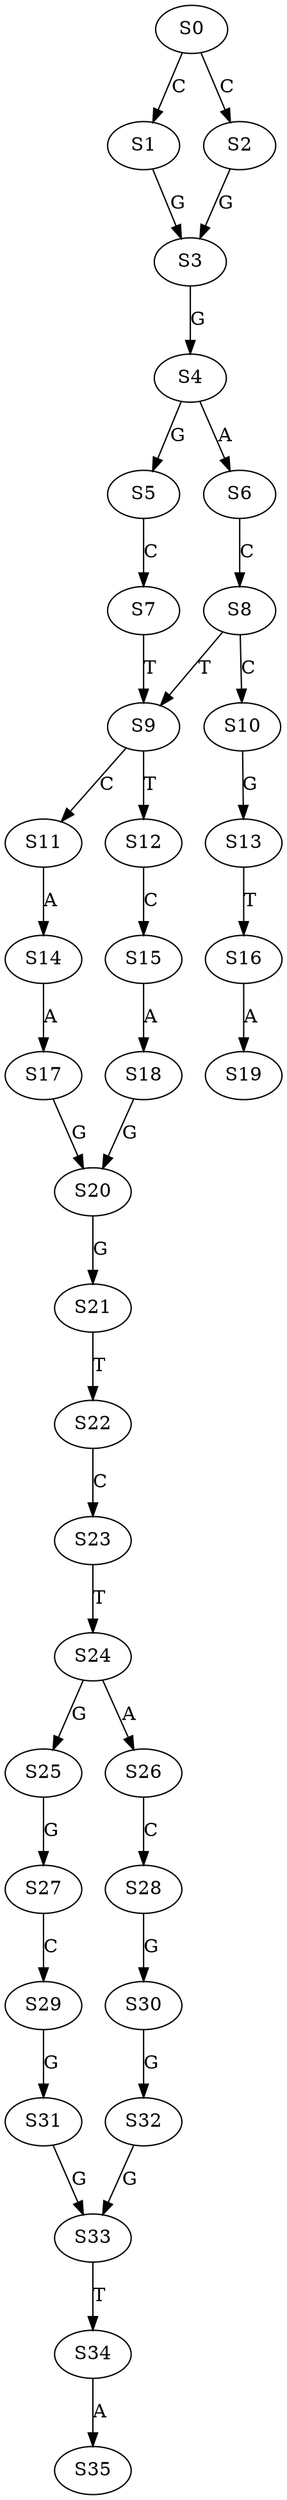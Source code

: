 strict digraph  {
	S0 -> S1 [ label = C ];
	S0 -> S2 [ label = C ];
	S1 -> S3 [ label = G ];
	S2 -> S3 [ label = G ];
	S3 -> S4 [ label = G ];
	S4 -> S5 [ label = G ];
	S4 -> S6 [ label = A ];
	S5 -> S7 [ label = C ];
	S6 -> S8 [ label = C ];
	S7 -> S9 [ label = T ];
	S8 -> S10 [ label = C ];
	S8 -> S9 [ label = T ];
	S9 -> S11 [ label = C ];
	S9 -> S12 [ label = T ];
	S10 -> S13 [ label = G ];
	S11 -> S14 [ label = A ];
	S12 -> S15 [ label = C ];
	S13 -> S16 [ label = T ];
	S14 -> S17 [ label = A ];
	S15 -> S18 [ label = A ];
	S16 -> S19 [ label = A ];
	S17 -> S20 [ label = G ];
	S18 -> S20 [ label = G ];
	S20 -> S21 [ label = G ];
	S21 -> S22 [ label = T ];
	S22 -> S23 [ label = C ];
	S23 -> S24 [ label = T ];
	S24 -> S25 [ label = G ];
	S24 -> S26 [ label = A ];
	S25 -> S27 [ label = G ];
	S26 -> S28 [ label = C ];
	S27 -> S29 [ label = C ];
	S28 -> S30 [ label = G ];
	S29 -> S31 [ label = G ];
	S30 -> S32 [ label = G ];
	S31 -> S33 [ label = G ];
	S32 -> S33 [ label = G ];
	S33 -> S34 [ label = T ];
	S34 -> S35 [ label = A ];
}
